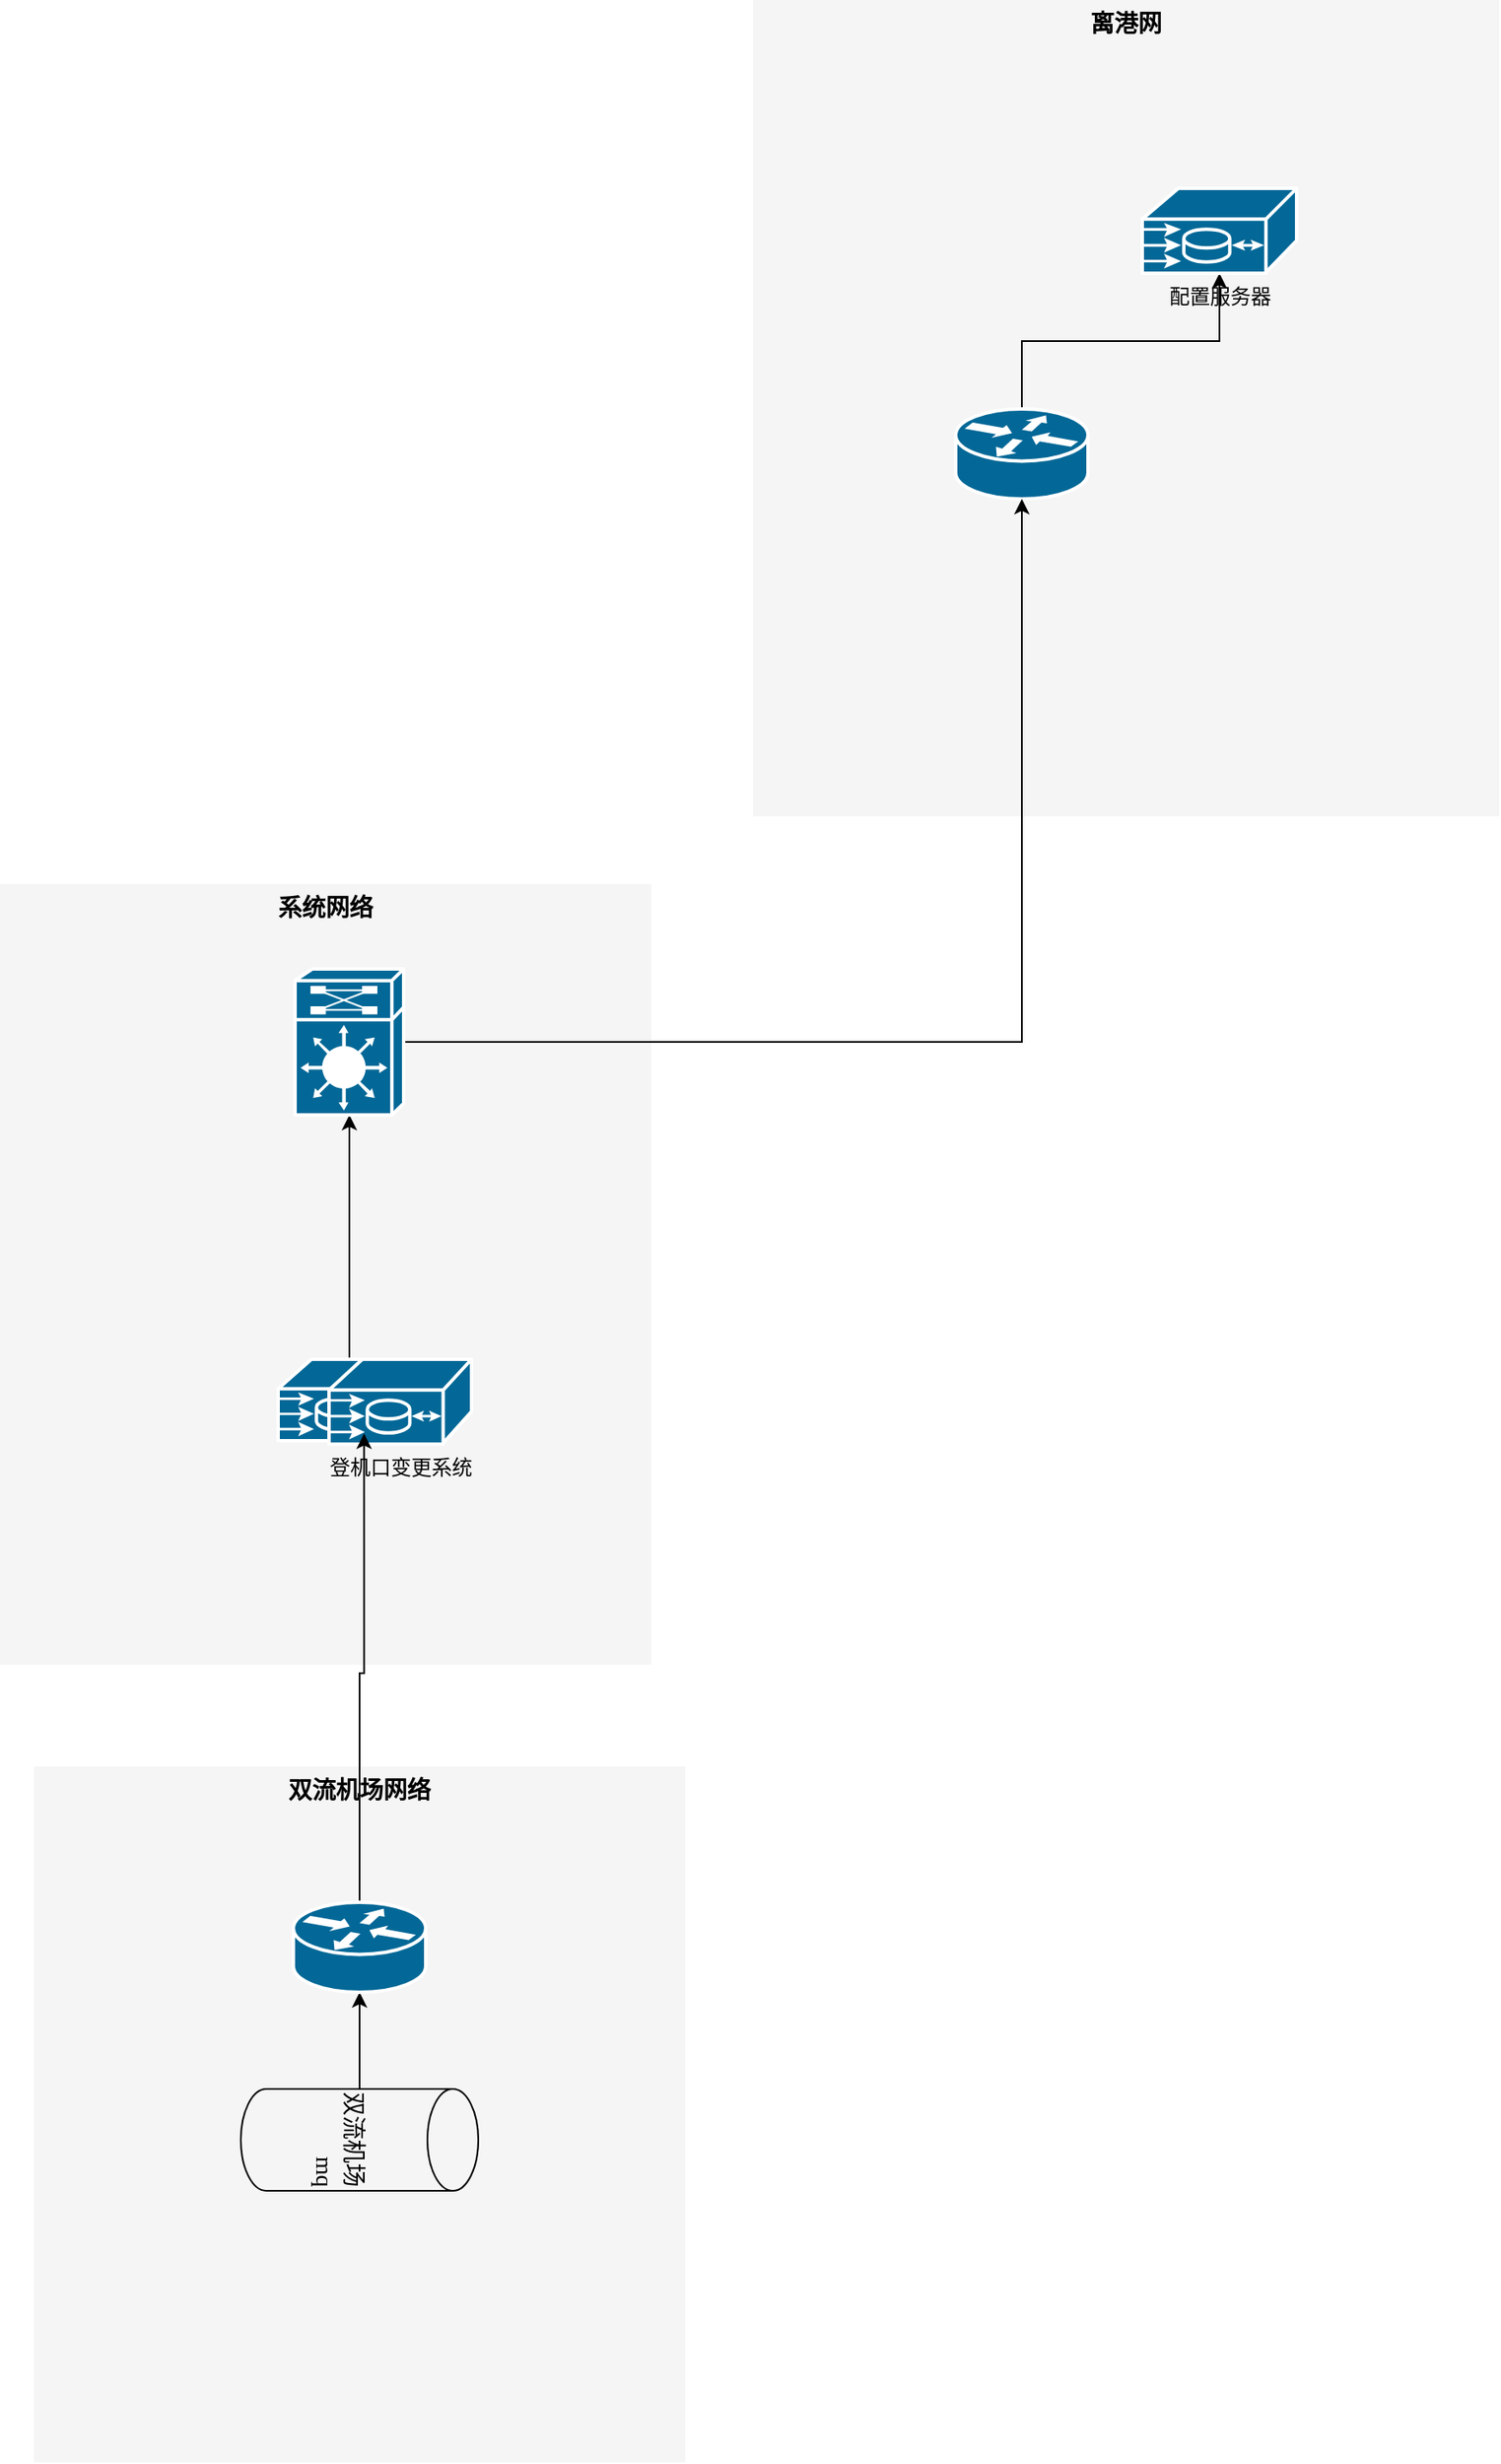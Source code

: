 <mxfile version="21.6.3" type="github">
  <diagram name="Page-1" id="c37626ed-c26b-45fb-9056-f9ebc6bb27b6">
    <mxGraphModel dx="2431" dy="1034" grid="1" gridSize="10" guides="1" tooltips="1" connect="1" arrows="1" fold="1" page="1" pageScale="1" pageWidth="1100" pageHeight="850" background="none" math="0" shadow="0">
      <root>
        <mxCell id="0" />
        <mxCell id="1" parent="0" />
        <mxCell id="1c7a67bf8fd3230f-83" value="离港网" style="whiteSpace=wrap;html=1;rounded=0;shadow=0;comic=0;strokeWidth=1;fontFamily=Verdana;fontSize=14;fillColor=#f5f5f5;strokeColor=none;verticalAlign=top;fontStyle=1" parent="1" vertex="1">
          <mxGeometry x="1124" y="209" width="440" height="481" as="geometry" />
        </mxCell>
        <mxCell id="1c7a67bf8fd3230f-80" value="系统网络" style="whiteSpace=wrap;html=1;rounded=0;shadow=0;comic=0;strokeWidth=1;fontFamily=Verdana;fontSize=14;fillColor=#f5f5f5;strokeColor=none;fontStyle=1;verticalAlign=top;" parent="1" vertex="1">
          <mxGeometry x="680" y="730" width="384" height="460" as="geometry" />
        </mxCell>
        <mxCell id="zlurTyIRt9bVNA8tWvXI-10" style="edgeStyle=orthogonalEdgeStyle;rounded=0;orthogonalLoop=1;jettySize=auto;html=1;exitX=0.5;exitY=0;exitDx=0;exitDy=0;exitPerimeter=0;fontFamily=Verdana;fontSize=14;fontColor=default;entryX=0.5;entryY=1;entryDx=0;entryDy=0;entryPerimeter=0;" edge="1" parent="1" source="1c7a67bf8fd3230f-9" target="zlurTyIRt9bVNA8tWvXI-6">
          <mxGeometry relative="1" as="geometry">
            <mxPoint x="1253" y="623" as="targetPoint" />
            <Array as="points">
              <mxPoint x="886" y="960" />
              <mxPoint x="886" y="960" />
            </Array>
          </mxGeometry>
        </mxCell>
        <mxCell id="1c7a67bf8fd3230f-9" value="" style="shape=mxgraph.cisco.misc.me1100;html=1;dashed=0;fillColor=#036897;strokeColor=#ffffff;strokeWidth=2;verticalLabelPosition=bottom;verticalAlign=top;rounded=0;shadow=0;comic=0;fontFamily=Verdana;fontSize=12;" parent="1" vertex="1">
          <mxGeometry x="844" y="1010" width="84" height="48" as="geometry" />
        </mxCell>
        <mxCell id="zlurTyIRt9bVNA8tWvXI-9" style="edgeStyle=orthogonalEdgeStyle;rounded=0;orthogonalLoop=1;jettySize=auto;html=1;exitX=0.5;exitY=0;exitDx=0;exitDy=0;exitPerimeter=0;entryX=0.5;entryY=1;entryDx=0;entryDy=0;entryPerimeter=0;fontFamily=Verdana;fontSize=14;fontColor=default;" edge="1" parent="1" source="1c7a67bf8fd3230f-47" target="zlurTyIRt9bVNA8tWvXI-1">
          <mxGeometry relative="1" as="geometry" />
        </mxCell>
        <mxCell id="1c7a67bf8fd3230f-47" value="" style="shape=mxgraph.cisco.routers.router;html=1;dashed=0;fillColor=#036897;strokeColor=#ffffff;strokeWidth=2;verticalLabelPosition=bottom;verticalAlign=top;rounded=0;shadow=0;comic=0;fontFamily=Verdana;fontSize=12;" parent="1" vertex="1">
          <mxGeometry x="1243.5" y="450" width="78" height="53" as="geometry" />
        </mxCell>
        <mxCell id="zlurTyIRt9bVNA8tWvXI-1" value="配置服务器" style="shape=mxgraph.cisco.misc.me1100;html=1;dashed=0;fillColor=#036897;strokeColor=#ffffff;strokeWidth=2;verticalLabelPosition=bottom;verticalAlign=top;rounded=0;shadow=0;comic=0;fontFamily=Verdana;fontSize=12;" vertex="1" parent="1">
          <mxGeometry x="1353.5" y="320" width="91" height="50" as="geometry" />
        </mxCell>
        <mxCell id="zlurTyIRt9bVNA8tWvXI-5" value="登机口变更系统&lt;br&gt;" style="shape=mxgraph.cisco.misc.me1100;html=1;dashed=0;fillColor=#036897;strokeColor=#ffffff;strokeWidth=2;verticalLabelPosition=bottom;verticalAlign=top;rounded=0;shadow=0;comic=0;fontFamily=Verdana;fontSize=12;" vertex="1" parent="1">
          <mxGeometry x="874" y="1010" width="84" height="50" as="geometry" />
        </mxCell>
        <mxCell id="zlurTyIRt9bVNA8tWvXI-12" style="edgeStyle=orthogonalEdgeStyle;rounded=0;orthogonalLoop=1;jettySize=auto;html=1;entryX=0.5;entryY=1;entryDx=0;entryDy=0;entryPerimeter=0;fontFamily=Verdana;fontSize=14;fontColor=default;exitX=1;exitY=0.5;exitDx=0;exitDy=0;exitPerimeter=0;" edge="1" parent="1" source="zlurTyIRt9bVNA8tWvXI-6" target="1c7a67bf8fd3230f-47">
          <mxGeometry relative="1" as="geometry">
            <mxPoint x="922" y="780" as="sourcePoint" />
          </mxGeometry>
        </mxCell>
        <mxCell id="zlurTyIRt9bVNA8tWvXI-6" value="" style="shape=mxgraph.cisco.misc.route_switch_processor;html=1;dashed=0;fillColor=#036897;strokeColor=#ffffff;strokeWidth=2;verticalLabelPosition=bottom;verticalAlign=top;rounded=0;shadow=0;comic=0;fontFamily=Verdana;fontSize=12;" vertex="1" parent="1">
          <mxGeometry x="854" y="780" width="64" height="86" as="geometry" />
        </mxCell>
        <mxCell id="zlurTyIRt9bVNA8tWvXI-14" value="双流机场网络" style="whiteSpace=wrap;html=1;rounded=0;shadow=0;comic=0;strokeWidth=1;fontFamily=Verdana;fontSize=14;fillColor=#f5f5f5;strokeColor=none;fontStyle=1;verticalAlign=top;" vertex="1" parent="1">
          <mxGeometry x="700" y="1250" width="384" height="410" as="geometry" />
        </mxCell>
        <mxCell id="zlurTyIRt9bVNA8tWvXI-18" style="edgeStyle=orthogonalEdgeStyle;rounded=0;orthogonalLoop=1;jettySize=auto;html=1;exitX=0;exitY=0.5;exitDx=0;exitDy=0;exitPerimeter=0;entryX=0.5;entryY=1;entryDx=0;entryDy=0;entryPerimeter=0;fontFamily=Verdana;fontSize=14;fontColor=default;" edge="1" parent="1" source="zlurTyIRt9bVNA8tWvXI-15" target="zlurTyIRt9bVNA8tWvXI-16">
          <mxGeometry relative="1" as="geometry" />
        </mxCell>
        <mxCell id="zlurTyIRt9bVNA8tWvXI-15" value="双流机场mq" style="shape=cylinder3;whiteSpace=wrap;html=1;boundedLbl=1;backgroundOutline=1;size=15;rounded=0;shadow=0;comic=0;strokeWidth=1;fontFamily=Verdana;fontSize=14;fontColor=default;fillColor=#f5f5f5;rotation=90;align=right;" vertex="1" parent="1">
          <mxGeometry x="862" y="1400" width="60" height="140" as="geometry" />
        </mxCell>
        <mxCell id="zlurTyIRt9bVNA8tWvXI-19" style="edgeStyle=orthogonalEdgeStyle;rounded=0;orthogonalLoop=1;jettySize=auto;html=1;exitX=0.5;exitY=0;exitDx=0;exitDy=0;exitPerimeter=0;entryX=0.246;entryY=0.875;entryDx=0;entryDy=0;entryPerimeter=0;fontFamily=Verdana;fontSize=14;fontColor=default;" edge="1" parent="1" source="zlurTyIRt9bVNA8tWvXI-16" target="zlurTyIRt9bVNA8tWvXI-5">
          <mxGeometry relative="1" as="geometry" />
        </mxCell>
        <mxCell id="zlurTyIRt9bVNA8tWvXI-16" value="" style="shape=mxgraph.cisco.routers.router;html=1;dashed=0;fillColor=#036897;strokeColor=#ffffff;strokeWidth=2;verticalLabelPosition=bottom;verticalAlign=top;rounded=0;shadow=0;comic=0;fontFamily=Verdana;fontSize=12;" vertex="1" parent="1">
          <mxGeometry x="853" y="1330" width="78" height="53" as="geometry" />
        </mxCell>
      </root>
    </mxGraphModel>
  </diagram>
</mxfile>
